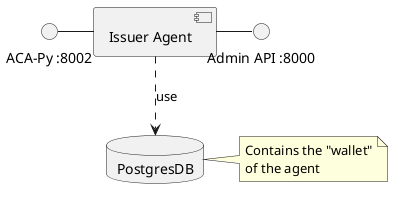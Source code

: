@startuml

database "PostgresDB" {
}

note right of "PostgresDB"
    Contains the "wallet"
    of the agent
end note

[Issuer Agent] ..> "PostgresDB" : use
interface "Admin API :8000" as swagger
interface "ACA-Py :8002" as agent
[Issuer Agent] -right- swagger
[Issuer Agent] -left- agent

@enduml